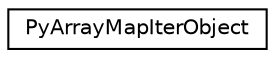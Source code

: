 digraph "Graphical Class Hierarchy"
{
 // LATEX_PDF_SIZE
  edge [fontname="Helvetica",fontsize="10",labelfontname="Helvetica",labelfontsize="10"];
  node [fontname="Helvetica",fontsize="10",shape=record];
  rankdir="LR";
  Node0 [label="PyArrayMapIterObject",height=0.2,width=0.4,color="black", fillcolor="white", style="filled",URL="$structPyArrayMapIterObject.html",tooltip=" "];
}
